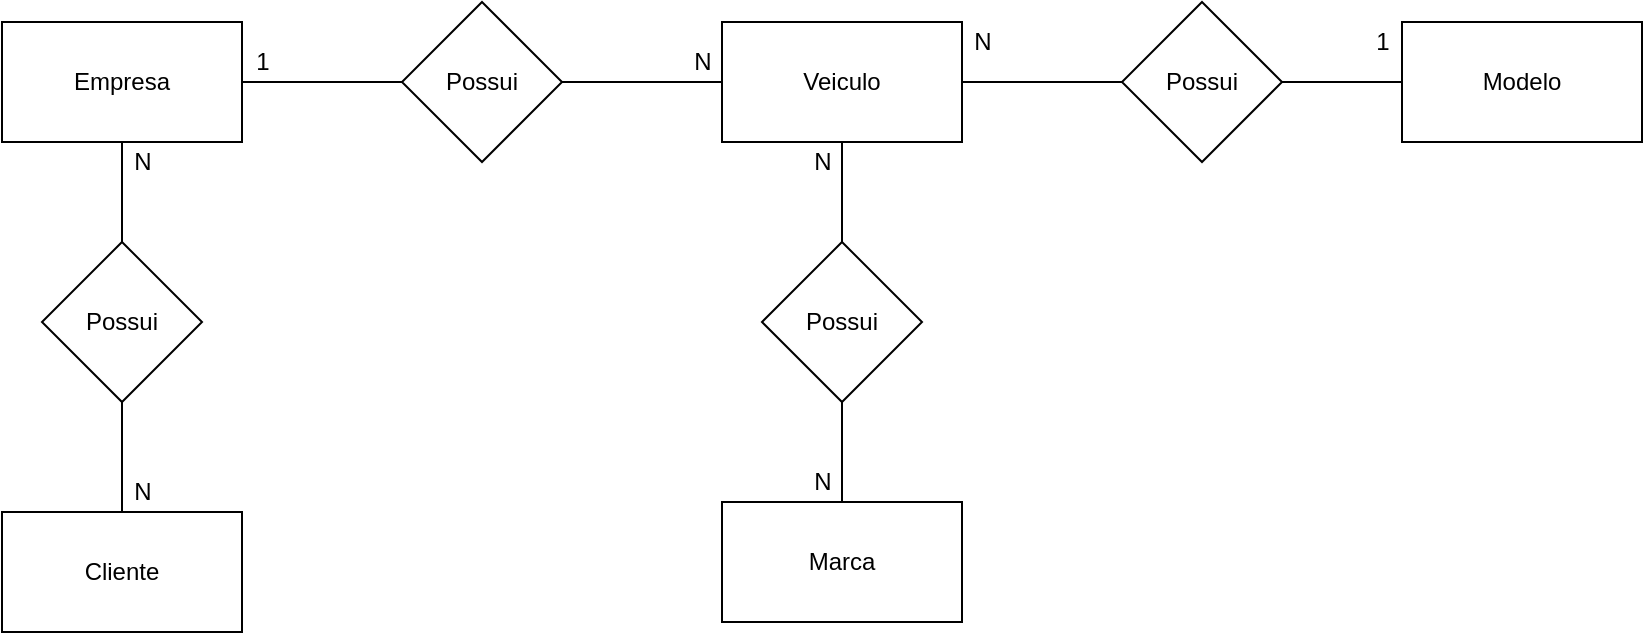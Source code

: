 <mxfile version="14.1.8" type="device"><diagram id="0UBm7vHomwpI37WkYGP6" name="Page-1"><mxGraphModel dx="1086" dy="806" grid="1" gridSize="10" guides="1" tooltips="1" connect="1" arrows="1" fold="1" page="1" pageScale="1" pageWidth="827" pageHeight="1169" math="0" shadow="0"><root><mxCell id="0"/><mxCell id="1" parent="0"/><mxCell id="_QMznYDjBNo9j70GFl3z-14" value="" style="edgeStyle=orthogonalEdgeStyle;rounded=0;orthogonalLoop=1;jettySize=auto;html=1;endArrow=none;endFill=0;" parent="1" source="_QMznYDjBNo9j70GFl3z-3" target="_QMznYDjBNo9j70GFl3z-9" edge="1"><mxGeometry relative="1" as="geometry"/></mxCell><mxCell id="_QMznYDjBNo9j70GFl3z-45" value="" style="edgeStyle=orthogonalEdgeStyle;rounded=0;orthogonalLoop=1;jettySize=auto;html=1;endArrow=none;endFill=0;" parent="1" source="_QMznYDjBNo9j70GFl3z-3" target="_QMznYDjBNo9j70GFl3z-44" edge="1"><mxGeometry relative="1" as="geometry"/></mxCell><mxCell id="_QMznYDjBNo9j70GFl3z-3" value="Empresa" style="rounded=0;whiteSpace=wrap;html=1;" parent="1" vertex="1"><mxGeometry x="150" y="280" width="120" height="60" as="geometry"/></mxCell><mxCell id="_QMznYDjBNo9j70GFl3z-15" value="" style="edgeStyle=orthogonalEdgeStyle;rounded=0;orthogonalLoop=1;jettySize=auto;html=1;endArrow=none;endFill=0;" parent="1" source="_QMznYDjBNo9j70GFl3z-9" target="_QMznYDjBNo9j70GFl3z-10" edge="1"><mxGeometry relative="1" as="geometry"/></mxCell><mxCell id="_QMznYDjBNo9j70GFl3z-9" value="Possui" style="rhombus;whiteSpace=wrap;html=1;" parent="1" vertex="1"><mxGeometry x="350" y="270" width="80" height="80" as="geometry"/></mxCell><mxCell id="_QMznYDjBNo9j70GFl3z-10" value="Veiculo" style="rounded=0;whiteSpace=wrap;html=1;" parent="1" vertex="1"><mxGeometry x="510" y="280" width="120" height="60" as="geometry"/></mxCell><mxCell id="_QMznYDjBNo9j70GFl3z-17" value="N" style="text;html=1;align=center;verticalAlign=middle;resizable=0;points=[];autosize=1;" parent="1" vertex="1"><mxGeometry x="490" y="290" width="20" height="20" as="geometry"/></mxCell><mxCell id="_QMznYDjBNo9j70GFl3z-22" value="Marca" style="rounded=0;whiteSpace=wrap;html=1;" parent="1" vertex="1"><mxGeometry x="510" y="520" width="120" height="60" as="geometry"/></mxCell><mxCell id="_QMznYDjBNo9j70GFl3z-25" value="" style="edgeStyle=orthogonalEdgeStyle;rounded=0;orthogonalLoop=1;jettySize=auto;html=1;endArrow=none;endFill=0;" parent="1" source="_QMznYDjBNo9j70GFl3z-24" target="_QMznYDjBNo9j70GFl3z-10" edge="1"><mxGeometry relative="1" as="geometry"/></mxCell><mxCell id="_QMznYDjBNo9j70GFl3z-26" value="" style="edgeStyle=orthogonalEdgeStyle;rounded=0;orthogonalLoop=1;jettySize=auto;html=1;endArrow=none;endFill=0;" parent="1" source="_QMznYDjBNo9j70GFl3z-24" target="_QMznYDjBNo9j70GFl3z-22" edge="1"><mxGeometry relative="1" as="geometry"/></mxCell><mxCell id="_QMznYDjBNo9j70GFl3z-24" value="Possui" style="rhombus;whiteSpace=wrap;html=1;" parent="1" vertex="1"><mxGeometry x="530" y="390" width="80" height="80" as="geometry"/></mxCell><mxCell id="_QMznYDjBNo9j70GFl3z-27" value="1" style="text;html=1;align=center;verticalAlign=middle;resizable=0;points=[];autosize=1;" parent="1" vertex="1"><mxGeometry x="270" y="290" width="20" height="20" as="geometry"/></mxCell><mxCell id="_QMznYDjBNo9j70GFl3z-28" value="N" style="text;html=1;align=center;verticalAlign=middle;resizable=0;points=[];autosize=1;" parent="1" vertex="1"><mxGeometry x="550" y="500" width="20" height="20" as="geometry"/></mxCell><mxCell id="_QMznYDjBNo9j70GFl3z-29" value="N" style="text;html=1;align=center;verticalAlign=middle;resizable=0;points=[];autosize=1;" parent="1" vertex="1"><mxGeometry x="550" y="340" width="20" height="20" as="geometry"/></mxCell><mxCell id="_QMznYDjBNo9j70GFl3z-30" value="N" style="text;html=1;align=center;verticalAlign=middle;resizable=0;points=[];autosize=1;" parent="1" vertex="1"><mxGeometry x="630" y="280" width="20" height="20" as="geometry"/></mxCell><mxCell id="_QMznYDjBNo9j70GFl3z-34" value="" style="edgeStyle=orthogonalEdgeStyle;rounded=0;orthogonalLoop=1;jettySize=auto;html=1;endArrow=none;endFill=0;entryX=1;entryY=0.5;entryDx=0;entryDy=0;" parent="1" source="_QMznYDjBNo9j70GFl3z-32" target="_QMznYDjBNo9j70GFl3z-10" edge="1"><mxGeometry relative="1" as="geometry"/></mxCell><mxCell id="_QMznYDjBNo9j70GFl3z-35" value="" style="edgeStyle=orthogonalEdgeStyle;rounded=0;orthogonalLoop=1;jettySize=auto;html=1;endArrow=none;endFill=0;" parent="1" source="_QMznYDjBNo9j70GFl3z-32" target="_QMznYDjBNo9j70GFl3z-33" edge="1"><mxGeometry relative="1" as="geometry"/></mxCell><mxCell id="_QMznYDjBNo9j70GFl3z-32" value="Possui" style="rhombus;whiteSpace=wrap;html=1;" parent="1" vertex="1"><mxGeometry x="710" y="270" width="80" height="80" as="geometry"/></mxCell><mxCell id="_QMznYDjBNo9j70GFl3z-33" value="Modelo" style="rounded=0;whiteSpace=wrap;html=1;" parent="1" vertex="1"><mxGeometry x="850" y="280" width="120" height="60" as="geometry"/></mxCell><mxCell id="_QMznYDjBNo9j70GFl3z-36" value="1" style="text;html=1;align=center;verticalAlign=middle;resizable=0;points=[];autosize=1;" parent="1" vertex="1"><mxGeometry x="830" y="280" width="20" height="20" as="geometry"/></mxCell><mxCell id="_QMznYDjBNo9j70GFl3z-47" value="" style="edgeStyle=orthogonalEdgeStyle;rounded=0;orthogonalLoop=1;jettySize=auto;html=1;endArrow=none;endFill=0;" parent="1" source="_QMznYDjBNo9j70GFl3z-44" target="_QMznYDjBNo9j70GFl3z-46" edge="1"><mxGeometry relative="1" as="geometry"/></mxCell><mxCell id="_QMznYDjBNo9j70GFl3z-44" value="Possui" style="rhombus;whiteSpace=wrap;html=1;rounded=0;" parent="1" vertex="1"><mxGeometry x="170" y="390" width="80" height="80" as="geometry"/></mxCell><mxCell id="_QMznYDjBNo9j70GFl3z-46" value="Cliente" style="whiteSpace=wrap;html=1;rounded=0;" parent="1" vertex="1"><mxGeometry x="150" y="525" width="120" height="60" as="geometry"/></mxCell><mxCell id="_QMznYDjBNo9j70GFl3z-48" value="N" style="text;html=1;align=center;verticalAlign=middle;resizable=0;points=[];autosize=1;" parent="1" vertex="1"><mxGeometry x="210" y="340" width="20" height="20" as="geometry"/></mxCell><mxCell id="_QMznYDjBNo9j70GFl3z-49" value="N" style="text;html=1;align=center;verticalAlign=middle;resizable=0;points=[];autosize=1;" parent="1" vertex="1"><mxGeometry x="210" y="505" width="20" height="20" as="geometry"/></mxCell></root></mxGraphModel></diagram></mxfile>